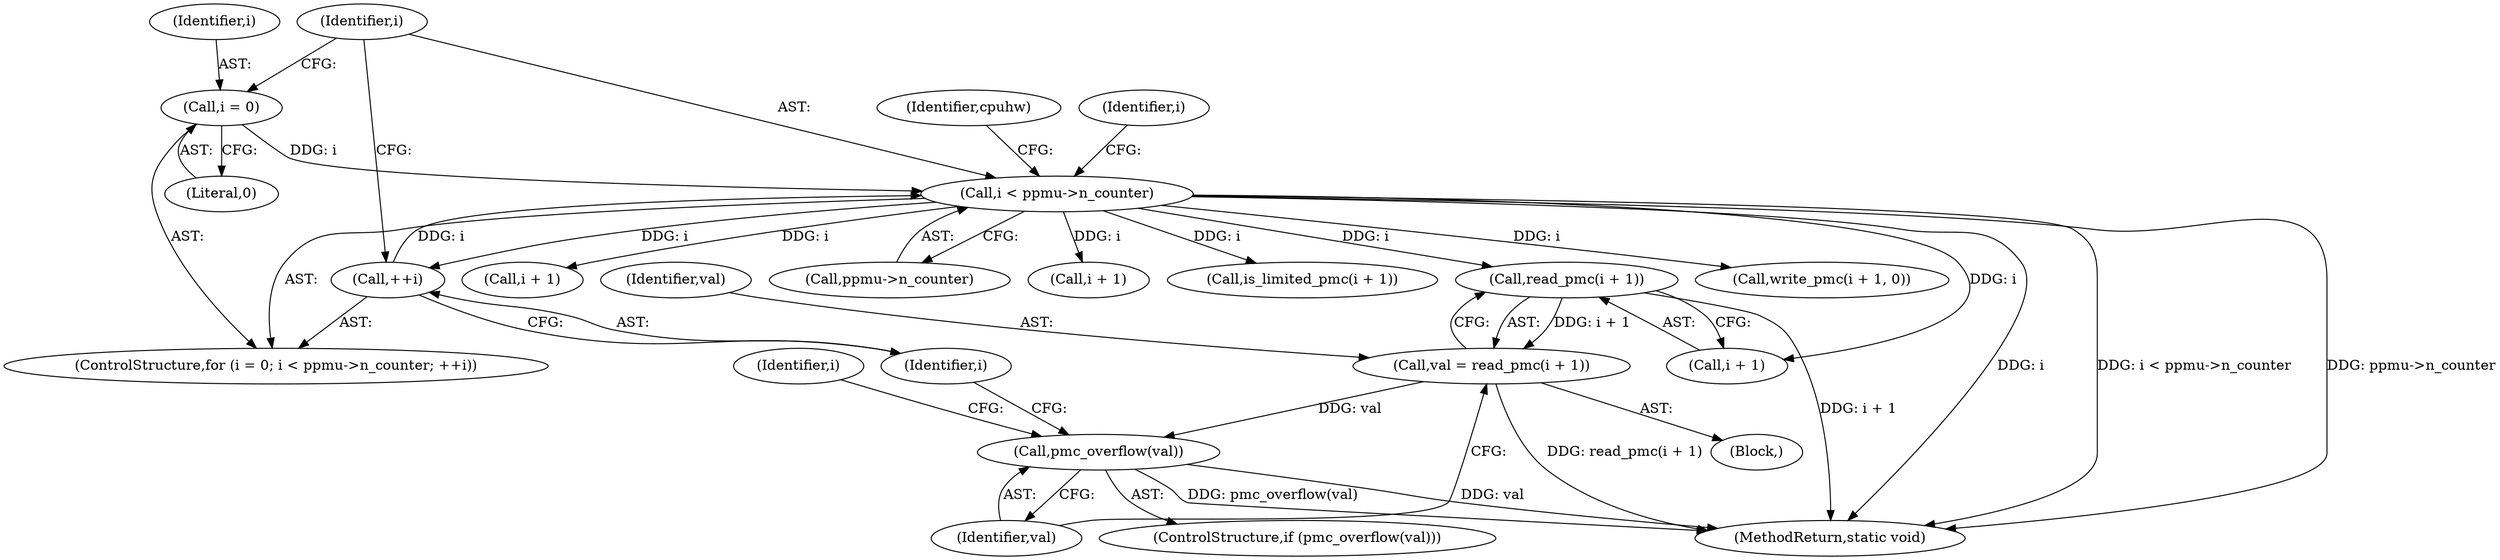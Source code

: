 digraph "0_linux_0837e3242c73566fc1c0196b4ec61779c25ffc93@API" {
"1000222" [label="(Call,read_pmc(i + 1))"];
"1000206" [label="(Call,i < ppmu->n_counter)"];
"1000211" [label="(Call,++i)"];
"1000203" [label="(Call,i = 0)"];
"1000220" [label="(Call,val = read_pmc(i + 1))"];
"1000227" [label="(Call,pmc_overflow(val))"];
"1000217" [label="(Identifier,i)"];
"1000213" [label="(Block,)"];
"1000211" [label="(Call,++i)"];
"1000246" [label="(MethodReturn,static void)"];
"1000207" [label="(Identifier,i)"];
"1000202" [label="(ControlStructure,for (i = 0; i < ppmu->n_counter; ++i))"];
"1000216" [label="(Call,i + 1)"];
"1000208" [label="(Call,ppmu->n_counter)"];
"1000235" [label="(Identifier,cpuhw)"];
"1000212" [label="(Identifier,i)"];
"1000203" [label="(Call,i = 0)"];
"1000230" [label="(Call,i + 1)"];
"1000206" [label="(Call,i < ppmu->n_counter)"];
"1000220" [label="(Call,val = read_pmc(i + 1))"];
"1000226" [label="(ControlStructure,if (pmc_overflow(val)))"];
"1000215" [label="(Call,is_limited_pmc(i + 1))"];
"1000222" [label="(Call,read_pmc(i + 1))"];
"1000228" [label="(Identifier,val)"];
"1000227" [label="(Call,pmc_overflow(val))"];
"1000223" [label="(Call,i + 1)"];
"1000231" [label="(Identifier,i)"];
"1000204" [label="(Identifier,i)"];
"1000205" [label="(Literal,0)"];
"1000221" [label="(Identifier,val)"];
"1000229" [label="(Call,write_pmc(i + 1, 0))"];
"1000222" -> "1000220"  [label="AST: "];
"1000222" -> "1000223"  [label="CFG: "];
"1000223" -> "1000222"  [label="AST: "];
"1000220" -> "1000222"  [label="CFG: "];
"1000222" -> "1000246"  [label="DDG: i + 1"];
"1000222" -> "1000220"  [label="DDG: i + 1"];
"1000206" -> "1000222"  [label="DDG: i"];
"1000206" -> "1000202"  [label="AST: "];
"1000206" -> "1000208"  [label="CFG: "];
"1000207" -> "1000206"  [label="AST: "];
"1000208" -> "1000206"  [label="AST: "];
"1000217" -> "1000206"  [label="CFG: "];
"1000235" -> "1000206"  [label="CFG: "];
"1000206" -> "1000246"  [label="DDG: i < ppmu->n_counter"];
"1000206" -> "1000246"  [label="DDG: ppmu->n_counter"];
"1000206" -> "1000246"  [label="DDG: i"];
"1000211" -> "1000206"  [label="DDG: i"];
"1000203" -> "1000206"  [label="DDG: i"];
"1000206" -> "1000211"  [label="DDG: i"];
"1000206" -> "1000215"  [label="DDG: i"];
"1000206" -> "1000216"  [label="DDG: i"];
"1000206" -> "1000223"  [label="DDG: i"];
"1000206" -> "1000229"  [label="DDG: i"];
"1000206" -> "1000230"  [label="DDG: i"];
"1000211" -> "1000202"  [label="AST: "];
"1000211" -> "1000212"  [label="CFG: "];
"1000212" -> "1000211"  [label="AST: "];
"1000207" -> "1000211"  [label="CFG: "];
"1000203" -> "1000202"  [label="AST: "];
"1000203" -> "1000205"  [label="CFG: "];
"1000204" -> "1000203"  [label="AST: "];
"1000205" -> "1000203"  [label="AST: "];
"1000207" -> "1000203"  [label="CFG: "];
"1000220" -> "1000213"  [label="AST: "];
"1000221" -> "1000220"  [label="AST: "];
"1000228" -> "1000220"  [label="CFG: "];
"1000220" -> "1000246"  [label="DDG: read_pmc(i + 1)"];
"1000220" -> "1000227"  [label="DDG: val"];
"1000227" -> "1000226"  [label="AST: "];
"1000227" -> "1000228"  [label="CFG: "];
"1000228" -> "1000227"  [label="AST: "];
"1000231" -> "1000227"  [label="CFG: "];
"1000212" -> "1000227"  [label="CFG: "];
"1000227" -> "1000246"  [label="DDG: val"];
"1000227" -> "1000246"  [label="DDG: pmc_overflow(val)"];
}
